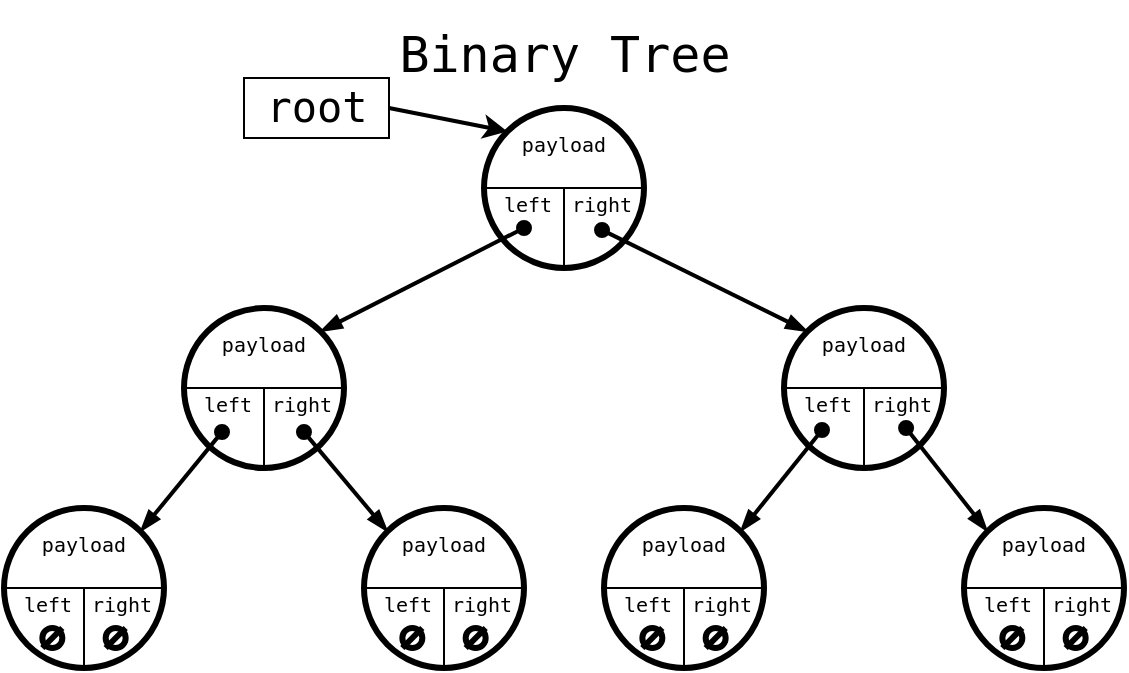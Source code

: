 <mxfile version="14.4.3" type="device"><diagram id="QGd714K_L3bS-_W3hNJF" name="Page-1"><mxGraphModel dx="1106" dy="900" grid="1" gridSize="10" guides="1" tooltips="1" connect="1" arrows="1" fold="1" page="1" pageScale="1" pageWidth="850" pageHeight="1100" math="0" shadow="0"><root><mxCell id="0"/><mxCell id="1" parent="0"/><mxCell id="IacgEqhxm3E5f2AcTu21-1" value="&lt;pre&gt;&lt;font style=&quot;font-size: 25px&quot;&gt;Binary Tree&lt;/font&gt;&lt;/pre&gt;" style="text;html=1;strokeColor=none;fillColor=none;align=center;verticalAlign=middle;whiteSpace=wrap;rounded=0;" parent="1" vertex="1"><mxGeometry x="197.5" y="33" width="245" height="30" as="geometry"/></mxCell><mxCell id="IacgEqhxm3E5f2AcTu21-2" value="" style="group;fontSize=10;" parent="1" vertex="1" connectable="0"><mxGeometry x="280" y="75" width="80" height="80" as="geometry"/></mxCell><mxCell id="IacgEqhxm3E5f2AcTu21-3" value="" style="ellipse;whiteSpace=wrap;html=1;aspect=fixed;strokeWidth=3;fontSize=10;" parent="IacgEqhxm3E5f2AcTu21-2" vertex="1"><mxGeometry width="80" height="80" as="geometry"/></mxCell><mxCell id="IacgEqhxm3E5f2AcTu21-4" value="" style="endArrow=none;html=1;entryX=1;entryY=0.5;entryDx=0;entryDy=0;exitX=0;exitY=0.5;exitDx=0;exitDy=0;fontSize=10;" parent="IacgEqhxm3E5f2AcTu21-2" source="IacgEqhxm3E5f2AcTu21-3" target="IacgEqhxm3E5f2AcTu21-3" edge="1"><mxGeometry width="50" height="50" relative="1" as="geometry"><mxPoint x="113.333" y="146.667" as="sourcePoint"/><mxPoint x="130" y="130" as="targetPoint"/></mxGeometry></mxCell><mxCell id="IacgEqhxm3E5f2AcTu21-5" value="" style="endArrow=none;html=1;entryX=0.5;entryY=1;entryDx=0;entryDy=0;fontSize=10;" parent="IacgEqhxm3E5f2AcTu21-2" target="IacgEqhxm3E5f2AcTu21-3" edge="1"><mxGeometry width="50" height="50" relative="1" as="geometry"><mxPoint x="40" y="40" as="sourcePoint"/><mxPoint x="40" y="80" as="targetPoint"/></mxGeometry></mxCell><mxCell id="IacgEqhxm3E5f2AcTu21-6" value="&lt;pre style=&quot;font-size: 10px;&quot;&gt;&lt;font style=&quot;font-size: 10px;&quot;&gt;payload&lt;/font&gt;&lt;/pre&gt;" style="text;html=1;strokeColor=none;fillColor=none;align=center;verticalAlign=middle;whiteSpace=wrap;rounded=0;fontSize=10;" parent="IacgEqhxm3E5f2AcTu21-2" vertex="1"><mxGeometry x="19.167" y="13" width="41.667" height="10" as="geometry"/></mxCell><mxCell id="IacgEqhxm3E5f2AcTu21-7" value="&lt;pre style=&quot;font-size: 10px;&quot;&gt;&lt;font style=&quot;font-size: 10px;&quot;&gt;left&lt;/font&gt;&lt;/pre&gt;" style="text;html=1;strokeColor=none;fillColor=none;align=center;verticalAlign=middle;whiteSpace=wrap;rounded=0;fontSize=10;" parent="IacgEqhxm3E5f2AcTu21-2" vertex="1"><mxGeometry x="5.667" y="43" width="31.667" height="10" as="geometry"/></mxCell><mxCell id="IacgEqhxm3E5f2AcTu21-8" value="&lt;pre style=&quot;font-size: 10px;&quot;&gt;&lt;font style=&quot;font-size: 10px;&quot;&gt;right&lt;/font&gt;&lt;/pre&gt;" style="text;html=1;strokeColor=none;fillColor=none;align=center;verticalAlign=middle;whiteSpace=wrap;rounded=0;fontSize=10;" parent="IacgEqhxm3E5f2AcTu21-2" vertex="1"><mxGeometry x="43.333" y="43" width="31.667" height="10" as="geometry"/></mxCell><mxCell id="IacgEqhxm3E5f2AcTu21-9" value="" style="group;fontSize=10;" parent="1" vertex="1" connectable="0"><mxGeometry x="130" y="175" width="80" height="80" as="geometry"/></mxCell><mxCell id="IacgEqhxm3E5f2AcTu21-10" value="" style="ellipse;whiteSpace=wrap;html=1;aspect=fixed;strokeWidth=3;fontSize=10;" parent="IacgEqhxm3E5f2AcTu21-9" vertex="1"><mxGeometry width="80" height="80" as="geometry"/></mxCell><mxCell id="IacgEqhxm3E5f2AcTu21-11" value="" style="endArrow=none;html=1;entryX=1;entryY=0.5;entryDx=0;entryDy=0;exitX=0;exitY=0.5;exitDx=0;exitDy=0;fontSize=10;" parent="IacgEqhxm3E5f2AcTu21-9" source="IacgEqhxm3E5f2AcTu21-10" target="IacgEqhxm3E5f2AcTu21-10" edge="1"><mxGeometry width="50" height="50" relative="1" as="geometry"><mxPoint x="113.333" y="146.667" as="sourcePoint"/><mxPoint x="130" y="130" as="targetPoint"/></mxGeometry></mxCell><mxCell id="IacgEqhxm3E5f2AcTu21-12" value="" style="endArrow=none;html=1;entryX=0.5;entryY=1;entryDx=0;entryDy=0;fontSize=10;" parent="IacgEqhxm3E5f2AcTu21-9" target="IacgEqhxm3E5f2AcTu21-10" edge="1"><mxGeometry width="50" height="50" relative="1" as="geometry"><mxPoint x="40" y="40" as="sourcePoint"/><mxPoint x="40" y="80" as="targetPoint"/></mxGeometry></mxCell><mxCell id="IacgEqhxm3E5f2AcTu21-13" value="&lt;pre style=&quot;font-size: 10px;&quot;&gt;&lt;font style=&quot;font-size: 10px;&quot;&gt;payload&lt;/font&gt;&lt;/pre&gt;" style="text;html=1;strokeColor=none;fillColor=none;align=center;verticalAlign=middle;whiteSpace=wrap;rounded=0;fontSize=10;" parent="IacgEqhxm3E5f2AcTu21-9" vertex="1"><mxGeometry x="19.167" y="13" width="41.667" height="10" as="geometry"/></mxCell><mxCell id="IacgEqhxm3E5f2AcTu21-14" value="&lt;pre style=&quot;font-size: 10px;&quot;&gt;&lt;font style=&quot;font-size: 10px;&quot;&gt;left&lt;/font&gt;&lt;/pre&gt;" style="text;html=1;strokeColor=none;fillColor=none;align=center;verticalAlign=middle;whiteSpace=wrap;rounded=0;fontSize=10;" parent="IacgEqhxm3E5f2AcTu21-9" vertex="1"><mxGeometry x="5.667" y="43" width="31.667" height="10" as="geometry"/></mxCell><mxCell id="IacgEqhxm3E5f2AcTu21-15" value="&lt;pre style=&quot;font-size: 10px;&quot;&gt;&lt;font style=&quot;font-size: 10px;&quot;&gt;right&lt;/font&gt;&lt;/pre&gt;" style="text;html=1;strokeColor=none;fillColor=none;align=center;verticalAlign=middle;whiteSpace=wrap;rounded=0;fontSize=10;" parent="IacgEqhxm3E5f2AcTu21-9" vertex="1"><mxGeometry x="43.333" y="43" width="31.667" height="10" as="geometry"/></mxCell><mxCell id="IacgEqhxm3E5f2AcTu21-16" value="" style="group;fontSize=10;" parent="1" vertex="1" connectable="0"><mxGeometry x="430" y="175" width="80" height="80" as="geometry"/></mxCell><mxCell id="IacgEqhxm3E5f2AcTu21-17" value="" style="ellipse;whiteSpace=wrap;html=1;aspect=fixed;strokeWidth=3;fontSize=10;" parent="IacgEqhxm3E5f2AcTu21-16" vertex="1"><mxGeometry width="80" height="80" as="geometry"/></mxCell><mxCell id="IacgEqhxm3E5f2AcTu21-18" value="" style="endArrow=none;html=1;entryX=1;entryY=0.5;entryDx=0;entryDy=0;exitX=0;exitY=0.5;exitDx=0;exitDy=0;fontSize=10;" parent="IacgEqhxm3E5f2AcTu21-16" source="IacgEqhxm3E5f2AcTu21-17" target="IacgEqhxm3E5f2AcTu21-17" edge="1"><mxGeometry width="50" height="50" relative="1" as="geometry"><mxPoint x="113.333" y="146.667" as="sourcePoint"/><mxPoint x="130" y="130" as="targetPoint"/></mxGeometry></mxCell><mxCell id="IacgEqhxm3E5f2AcTu21-19" value="" style="endArrow=none;html=1;entryX=0.5;entryY=1;entryDx=0;entryDy=0;fontSize=10;" parent="IacgEqhxm3E5f2AcTu21-16" target="IacgEqhxm3E5f2AcTu21-17" edge="1"><mxGeometry width="50" height="50" relative="1" as="geometry"><mxPoint x="40" y="40" as="sourcePoint"/><mxPoint x="40" y="80" as="targetPoint"/></mxGeometry></mxCell><mxCell id="IacgEqhxm3E5f2AcTu21-20" value="&lt;pre style=&quot;font-size: 10px;&quot;&gt;&lt;font style=&quot;font-size: 10px;&quot;&gt;payload&lt;/font&gt;&lt;/pre&gt;" style="text;html=1;strokeColor=none;fillColor=none;align=center;verticalAlign=middle;whiteSpace=wrap;rounded=0;fontSize=10;" parent="IacgEqhxm3E5f2AcTu21-16" vertex="1"><mxGeometry x="19.167" y="13" width="41.667" height="10" as="geometry"/></mxCell><mxCell id="IacgEqhxm3E5f2AcTu21-21" value="&lt;pre style=&quot;font-size: 10px;&quot;&gt;&lt;font style=&quot;font-size: 10px;&quot;&gt;left&lt;/font&gt;&lt;/pre&gt;" style="text;html=1;strokeColor=none;fillColor=none;align=center;verticalAlign=middle;whiteSpace=wrap;rounded=0;fontSize=10;" parent="IacgEqhxm3E5f2AcTu21-16" vertex="1"><mxGeometry x="5.667" y="43" width="31.667" height="10" as="geometry"/></mxCell><mxCell id="IacgEqhxm3E5f2AcTu21-22" value="&lt;pre style=&quot;font-size: 10px;&quot;&gt;&lt;font style=&quot;font-size: 10px;&quot;&gt;right&lt;/font&gt;&lt;/pre&gt;" style="text;html=1;strokeColor=none;fillColor=none;align=center;verticalAlign=middle;whiteSpace=wrap;rounded=0;fontSize=10;" parent="IacgEqhxm3E5f2AcTu21-16" vertex="1"><mxGeometry x="43.333" y="43" width="31.667" height="10" as="geometry"/></mxCell><mxCell id="IacgEqhxm3E5f2AcTu21-25" value="" style="group;fontSize=10;" parent="1" vertex="1" connectable="0"><mxGeometry x="40" y="275" width="80" height="80" as="geometry"/></mxCell><mxCell id="IacgEqhxm3E5f2AcTu21-26" value="" style="ellipse;whiteSpace=wrap;html=1;aspect=fixed;strokeWidth=3;fontSize=10;" parent="IacgEqhxm3E5f2AcTu21-25" vertex="1"><mxGeometry width="80" height="80" as="geometry"/></mxCell><mxCell id="IacgEqhxm3E5f2AcTu21-27" value="" style="endArrow=none;html=1;entryX=1;entryY=0.5;entryDx=0;entryDy=0;exitX=0;exitY=0.5;exitDx=0;exitDy=0;fontSize=10;" parent="IacgEqhxm3E5f2AcTu21-25" source="IacgEqhxm3E5f2AcTu21-26" target="IacgEqhxm3E5f2AcTu21-26" edge="1"><mxGeometry width="50" height="50" relative="1" as="geometry"><mxPoint x="113.333" y="146.667" as="sourcePoint"/><mxPoint x="130" y="130" as="targetPoint"/></mxGeometry></mxCell><mxCell id="IacgEqhxm3E5f2AcTu21-28" value="" style="endArrow=none;html=1;entryX=0.5;entryY=1;entryDx=0;entryDy=0;fontSize=10;" parent="IacgEqhxm3E5f2AcTu21-25" target="IacgEqhxm3E5f2AcTu21-26" edge="1"><mxGeometry width="50" height="50" relative="1" as="geometry"><mxPoint x="40" y="40" as="sourcePoint"/><mxPoint x="40" y="80" as="targetPoint"/></mxGeometry></mxCell><mxCell id="IacgEqhxm3E5f2AcTu21-29" value="&lt;pre style=&quot;font-size: 10px;&quot;&gt;&lt;font style=&quot;font-size: 10px;&quot;&gt;payload&lt;/font&gt;&lt;/pre&gt;" style="text;html=1;strokeColor=none;fillColor=none;align=center;verticalAlign=middle;whiteSpace=wrap;rounded=0;fontSize=10;" parent="IacgEqhxm3E5f2AcTu21-25" vertex="1"><mxGeometry x="19.167" y="13" width="41.667" height="10" as="geometry"/></mxCell><mxCell id="IacgEqhxm3E5f2AcTu21-30" value="&lt;pre style=&quot;font-size: 10px;&quot;&gt;&lt;font style=&quot;font-size: 10px;&quot;&gt;left&lt;/font&gt;&lt;/pre&gt;" style="text;html=1;strokeColor=none;fillColor=none;align=center;verticalAlign=middle;whiteSpace=wrap;rounded=0;fontSize=10;" parent="IacgEqhxm3E5f2AcTu21-25" vertex="1"><mxGeometry x="5.667" y="43" width="31.667" height="10" as="geometry"/></mxCell><mxCell id="IacgEqhxm3E5f2AcTu21-31" value="&lt;pre style=&quot;font-size: 10px;&quot;&gt;&lt;font style=&quot;font-size: 10px;&quot;&gt;right&lt;/font&gt;&lt;/pre&gt;" style="text;html=1;strokeColor=none;fillColor=none;align=center;verticalAlign=middle;whiteSpace=wrap;rounded=0;fontSize=10;" parent="IacgEqhxm3E5f2AcTu21-25" vertex="1"><mxGeometry x="43.333" y="43" width="31.667" height="10" as="geometry"/></mxCell><mxCell id="IacgEqhxm3E5f2AcTu21-68" value="" style="group;strokeWidth=1;fontSize=10;" parent="IacgEqhxm3E5f2AcTu21-25" vertex="1" connectable="0"><mxGeometry x="50.83" y="60" width="10" height="10" as="geometry"/></mxCell><mxCell id="IacgEqhxm3E5f2AcTu21-69" value="" style="ellipse;whiteSpace=wrap;html=1;aspect=fixed;labelBackgroundColor=none;fillColor=none;fontFamily=Helvetica;fontSize=20;fontColor=none;align=left;strokeWidth=3;" parent="IacgEqhxm3E5f2AcTu21-68" vertex="1"><mxGeometry width="10" height="10" as="geometry"/></mxCell><mxCell id="IacgEqhxm3E5f2AcTu21-70" value="" style="endArrow=none;html=1;strokeWidth=3;fontFamily=Helvetica;fontSize=20;fontColor=none;" parent="IacgEqhxm3E5f2AcTu21-68" edge="1"><mxGeometry width="50" height="50" relative="1" as="geometry"><mxPoint y="10" as="sourcePoint"/><mxPoint x="10" as="targetPoint"/></mxGeometry></mxCell><mxCell id="IacgEqhxm3E5f2AcTu21-71" value="" style="group;strokeWidth=1;fontSize=10;" parent="IacgEqhxm3E5f2AcTu21-25" vertex="1" connectable="0"><mxGeometry x="19.17" y="60" width="10" height="10" as="geometry"/></mxCell><mxCell id="IacgEqhxm3E5f2AcTu21-72" value="" style="ellipse;whiteSpace=wrap;html=1;aspect=fixed;labelBackgroundColor=none;fillColor=none;fontFamily=Helvetica;fontSize=20;fontColor=none;align=left;strokeWidth=3;" parent="IacgEqhxm3E5f2AcTu21-71" vertex="1"><mxGeometry width="10" height="10" as="geometry"/></mxCell><mxCell id="IacgEqhxm3E5f2AcTu21-73" value="" style="endArrow=none;html=1;strokeWidth=3;fontFamily=Helvetica;fontSize=20;fontColor=none;" parent="IacgEqhxm3E5f2AcTu21-71" edge="1"><mxGeometry width="50" height="50" relative="1" as="geometry"><mxPoint y="10" as="sourcePoint"/><mxPoint x="10" as="targetPoint"/></mxGeometry></mxCell><mxCell id="IacgEqhxm3E5f2AcTu21-32" value="" style="group;fontSize=10;" parent="1" vertex="1" connectable="0"><mxGeometry x="340" y="275" width="80" height="80" as="geometry"/></mxCell><mxCell id="IacgEqhxm3E5f2AcTu21-33" value="" style="ellipse;whiteSpace=wrap;html=1;aspect=fixed;strokeWidth=3;fontSize=10;" parent="IacgEqhxm3E5f2AcTu21-32" vertex="1"><mxGeometry width="80" height="80" as="geometry"/></mxCell><mxCell id="IacgEqhxm3E5f2AcTu21-34" value="" style="endArrow=none;html=1;entryX=1;entryY=0.5;entryDx=0;entryDy=0;exitX=0;exitY=0.5;exitDx=0;exitDy=0;fontSize=10;" parent="IacgEqhxm3E5f2AcTu21-32" source="IacgEqhxm3E5f2AcTu21-33" target="IacgEqhxm3E5f2AcTu21-33" edge="1"><mxGeometry width="50" height="50" relative="1" as="geometry"><mxPoint x="113.333" y="146.667" as="sourcePoint"/><mxPoint x="130" y="130" as="targetPoint"/></mxGeometry></mxCell><mxCell id="IacgEqhxm3E5f2AcTu21-35" value="" style="endArrow=none;html=1;entryX=0.5;entryY=1;entryDx=0;entryDy=0;fontSize=10;" parent="IacgEqhxm3E5f2AcTu21-32" target="IacgEqhxm3E5f2AcTu21-33" edge="1"><mxGeometry width="50" height="50" relative="1" as="geometry"><mxPoint x="40" y="40" as="sourcePoint"/><mxPoint x="40" y="80" as="targetPoint"/></mxGeometry></mxCell><mxCell id="IacgEqhxm3E5f2AcTu21-36" value="&lt;pre style=&quot;font-size: 10px;&quot;&gt;&lt;font style=&quot;font-size: 10px;&quot;&gt;payload&lt;/font&gt;&lt;/pre&gt;" style="text;html=1;strokeColor=none;fillColor=none;align=center;verticalAlign=middle;whiteSpace=wrap;rounded=0;fontSize=10;" parent="IacgEqhxm3E5f2AcTu21-32" vertex="1"><mxGeometry x="19.167" y="13" width="41.667" height="10" as="geometry"/></mxCell><mxCell id="IacgEqhxm3E5f2AcTu21-37" value="&lt;pre style=&quot;font-size: 10px;&quot;&gt;&lt;font style=&quot;font-size: 10px;&quot;&gt;left&lt;/font&gt;&lt;/pre&gt;" style="text;html=1;strokeColor=none;fillColor=none;align=center;verticalAlign=middle;whiteSpace=wrap;rounded=0;fontSize=10;" parent="IacgEqhxm3E5f2AcTu21-32" vertex="1"><mxGeometry x="5.667" y="43" width="31.667" height="10" as="geometry"/></mxCell><mxCell id="IacgEqhxm3E5f2AcTu21-38" value="&lt;pre style=&quot;font-size: 10px;&quot;&gt;&lt;font style=&quot;font-size: 10px;&quot;&gt;right&lt;/font&gt;&lt;/pre&gt;" style="text;html=1;strokeColor=none;fillColor=none;align=center;verticalAlign=middle;whiteSpace=wrap;rounded=0;fontSize=10;" parent="IacgEqhxm3E5f2AcTu21-32" vertex="1"><mxGeometry x="43.333" y="43" width="31.667" height="10" as="geometry"/></mxCell><mxCell id="IacgEqhxm3E5f2AcTu21-86" value="" style="group;strokeWidth=1;fontSize=10;" parent="IacgEqhxm3E5f2AcTu21-32" vertex="1" connectable="0"><mxGeometry x="19.17" y="60" width="10" height="10" as="geometry"/></mxCell><mxCell id="IacgEqhxm3E5f2AcTu21-87" value="" style="ellipse;whiteSpace=wrap;html=1;aspect=fixed;labelBackgroundColor=none;fillColor=none;fontFamily=Helvetica;fontSize=20;fontColor=none;align=left;strokeWidth=3;" parent="IacgEqhxm3E5f2AcTu21-86" vertex="1"><mxGeometry width="10" height="10" as="geometry"/></mxCell><mxCell id="IacgEqhxm3E5f2AcTu21-88" value="" style="endArrow=none;html=1;strokeWidth=3;fontFamily=Helvetica;fontSize=20;fontColor=none;" parent="IacgEqhxm3E5f2AcTu21-86" edge="1"><mxGeometry width="50" height="50" relative="1" as="geometry"><mxPoint y="10" as="sourcePoint"/><mxPoint x="10" as="targetPoint"/></mxGeometry></mxCell><mxCell id="IacgEqhxm3E5f2AcTu21-89" value="" style="group;strokeWidth=1;fontSize=10;" parent="IacgEqhxm3E5f2AcTu21-32" vertex="1" connectable="0"><mxGeometry x="50.83" y="60" width="10" height="10" as="geometry"/></mxCell><mxCell id="IacgEqhxm3E5f2AcTu21-90" value="" style="ellipse;whiteSpace=wrap;html=1;aspect=fixed;labelBackgroundColor=none;fillColor=none;fontFamily=Helvetica;fontSize=20;fontColor=none;align=left;strokeWidth=3;" parent="IacgEqhxm3E5f2AcTu21-89" vertex="1"><mxGeometry width="10" height="10" as="geometry"/></mxCell><mxCell id="IacgEqhxm3E5f2AcTu21-91" value="" style="endArrow=none;html=1;strokeWidth=3;fontFamily=Helvetica;fontSize=20;fontColor=none;" parent="IacgEqhxm3E5f2AcTu21-89" edge="1"><mxGeometry width="50" height="50" relative="1" as="geometry"><mxPoint y="10" as="sourcePoint"/><mxPoint x="10" as="targetPoint"/></mxGeometry></mxCell><mxCell id="IacgEqhxm3E5f2AcTu21-39" value="" style="group;fontSize=10;" parent="1" vertex="1" connectable="0"><mxGeometry x="220" y="275" width="80" height="80" as="geometry"/></mxCell><mxCell id="IacgEqhxm3E5f2AcTu21-40" value="" style="ellipse;whiteSpace=wrap;html=1;aspect=fixed;strokeWidth=3;fontSize=10;" parent="IacgEqhxm3E5f2AcTu21-39" vertex="1"><mxGeometry width="80" height="80" as="geometry"/></mxCell><mxCell id="IacgEqhxm3E5f2AcTu21-41" value="" style="endArrow=none;html=1;entryX=1;entryY=0.5;entryDx=0;entryDy=0;exitX=0;exitY=0.5;exitDx=0;exitDy=0;fontSize=10;" parent="IacgEqhxm3E5f2AcTu21-39" source="IacgEqhxm3E5f2AcTu21-40" target="IacgEqhxm3E5f2AcTu21-40" edge="1"><mxGeometry width="50" height="50" relative="1" as="geometry"><mxPoint x="113.333" y="146.667" as="sourcePoint"/><mxPoint x="130" y="130" as="targetPoint"/></mxGeometry></mxCell><mxCell id="IacgEqhxm3E5f2AcTu21-42" value="" style="endArrow=none;html=1;entryX=0.5;entryY=1;entryDx=0;entryDy=0;fontSize=10;" parent="IacgEqhxm3E5f2AcTu21-39" target="IacgEqhxm3E5f2AcTu21-40" edge="1"><mxGeometry width="50" height="50" relative="1" as="geometry"><mxPoint x="40" y="40" as="sourcePoint"/><mxPoint x="40" y="80" as="targetPoint"/></mxGeometry></mxCell><mxCell id="IacgEqhxm3E5f2AcTu21-43" value="&lt;pre style=&quot;font-size: 10px;&quot;&gt;&lt;font style=&quot;font-size: 10px;&quot;&gt;payload&lt;/font&gt;&lt;/pre&gt;" style="text;html=1;strokeColor=none;fillColor=none;align=center;verticalAlign=middle;whiteSpace=wrap;rounded=0;fontSize=10;" parent="IacgEqhxm3E5f2AcTu21-39" vertex="1"><mxGeometry x="19.167" y="13" width="41.667" height="10" as="geometry"/></mxCell><mxCell id="IacgEqhxm3E5f2AcTu21-44" value="&lt;pre style=&quot;font-size: 10px;&quot;&gt;&lt;font style=&quot;font-size: 10px;&quot;&gt;left&lt;/font&gt;&lt;/pre&gt;" style="text;html=1;strokeColor=none;fillColor=none;align=center;verticalAlign=middle;whiteSpace=wrap;rounded=0;fontSize=10;" parent="IacgEqhxm3E5f2AcTu21-39" vertex="1"><mxGeometry x="5.667" y="43" width="31.667" height="10" as="geometry"/></mxCell><mxCell id="IacgEqhxm3E5f2AcTu21-45" value="&lt;pre style=&quot;font-size: 10px;&quot;&gt;&lt;font style=&quot;font-size: 10px;&quot;&gt;right&lt;/font&gt;&lt;/pre&gt;" style="text;html=1;strokeColor=none;fillColor=none;align=center;verticalAlign=middle;whiteSpace=wrap;rounded=0;fontSize=10;" parent="IacgEqhxm3E5f2AcTu21-39" vertex="1"><mxGeometry x="43.333" y="43" width="31.667" height="10" as="geometry"/></mxCell><mxCell id="IacgEqhxm3E5f2AcTu21-92" value="" style="group;strokeWidth=1;fontSize=10;" parent="IacgEqhxm3E5f2AcTu21-39" vertex="1" connectable="0"><mxGeometry x="19.17" y="60" width="10" height="10" as="geometry"/></mxCell><mxCell id="IacgEqhxm3E5f2AcTu21-93" value="" style="ellipse;whiteSpace=wrap;html=1;aspect=fixed;labelBackgroundColor=none;fillColor=none;fontFamily=Helvetica;fontSize=20;fontColor=none;align=left;strokeWidth=3;" parent="IacgEqhxm3E5f2AcTu21-92" vertex="1"><mxGeometry width="10" height="10" as="geometry"/></mxCell><mxCell id="IacgEqhxm3E5f2AcTu21-94" value="" style="endArrow=none;html=1;strokeWidth=3;fontFamily=Helvetica;fontSize=20;fontColor=none;" parent="IacgEqhxm3E5f2AcTu21-92" edge="1"><mxGeometry width="50" height="50" relative="1" as="geometry"><mxPoint y="10" as="sourcePoint"/><mxPoint x="10" as="targetPoint"/></mxGeometry></mxCell><mxCell id="IacgEqhxm3E5f2AcTu21-95" value="" style="group;strokeWidth=1;fontSize=10;" parent="IacgEqhxm3E5f2AcTu21-39" vertex="1" connectable="0"><mxGeometry x="50.83" y="60" width="10" height="10" as="geometry"/></mxCell><mxCell id="IacgEqhxm3E5f2AcTu21-96" value="" style="ellipse;whiteSpace=wrap;html=1;aspect=fixed;labelBackgroundColor=none;fillColor=none;fontFamily=Helvetica;fontSize=20;fontColor=none;align=left;strokeWidth=3;" parent="IacgEqhxm3E5f2AcTu21-95" vertex="1"><mxGeometry width="10" height="10" as="geometry"/></mxCell><mxCell id="IacgEqhxm3E5f2AcTu21-97" value="" style="endArrow=none;html=1;strokeWidth=3;fontFamily=Helvetica;fontSize=20;fontColor=none;" parent="IacgEqhxm3E5f2AcTu21-95" edge="1"><mxGeometry width="50" height="50" relative="1" as="geometry"><mxPoint y="10" as="sourcePoint"/><mxPoint x="10" as="targetPoint"/></mxGeometry></mxCell><mxCell id="IacgEqhxm3E5f2AcTu21-46" value="" style="group;fontSize=10;" parent="1" vertex="1" connectable="0"><mxGeometry x="520" y="275" width="80" height="80" as="geometry"/></mxCell><mxCell id="IacgEqhxm3E5f2AcTu21-47" value="" style="ellipse;whiteSpace=wrap;html=1;aspect=fixed;strokeWidth=3;fontSize=10;" parent="IacgEqhxm3E5f2AcTu21-46" vertex="1"><mxGeometry width="80" height="80" as="geometry"/></mxCell><mxCell id="IacgEqhxm3E5f2AcTu21-48" value="" style="endArrow=none;html=1;entryX=1;entryY=0.5;entryDx=0;entryDy=0;exitX=0;exitY=0.5;exitDx=0;exitDy=0;fontSize=10;" parent="IacgEqhxm3E5f2AcTu21-46" source="IacgEqhxm3E5f2AcTu21-47" target="IacgEqhxm3E5f2AcTu21-47" edge="1"><mxGeometry width="50" height="50" relative="1" as="geometry"><mxPoint x="113.333" y="146.667" as="sourcePoint"/><mxPoint x="130" y="130" as="targetPoint"/></mxGeometry></mxCell><mxCell id="IacgEqhxm3E5f2AcTu21-49" value="" style="endArrow=none;html=1;entryX=0.5;entryY=1;entryDx=0;entryDy=0;fontSize=10;" parent="IacgEqhxm3E5f2AcTu21-46" target="IacgEqhxm3E5f2AcTu21-47" edge="1"><mxGeometry width="50" height="50" relative="1" as="geometry"><mxPoint x="40" y="40" as="sourcePoint"/><mxPoint x="40" y="80" as="targetPoint"/></mxGeometry></mxCell><mxCell id="IacgEqhxm3E5f2AcTu21-50" value="&lt;pre style=&quot;font-size: 10px;&quot;&gt;&lt;font style=&quot;font-size: 10px;&quot;&gt;payload&lt;/font&gt;&lt;/pre&gt;" style="text;html=1;strokeColor=none;fillColor=none;align=center;verticalAlign=middle;whiteSpace=wrap;rounded=0;fontSize=10;" parent="IacgEqhxm3E5f2AcTu21-46" vertex="1"><mxGeometry x="19.167" y="13" width="41.667" height="10" as="geometry"/></mxCell><mxCell id="IacgEqhxm3E5f2AcTu21-51" value="&lt;pre style=&quot;font-size: 10px;&quot;&gt;&lt;font style=&quot;font-size: 10px;&quot;&gt;left&lt;/font&gt;&lt;/pre&gt;" style="text;html=1;strokeColor=none;fillColor=none;align=center;verticalAlign=middle;whiteSpace=wrap;rounded=0;fontSize=10;" parent="IacgEqhxm3E5f2AcTu21-46" vertex="1"><mxGeometry x="5.667" y="43" width="31.667" height="10" as="geometry"/></mxCell><mxCell id="IacgEqhxm3E5f2AcTu21-52" value="&lt;pre style=&quot;font-size: 10px;&quot;&gt;&lt;font style=&quot;font-size: 10px;&quot;&gt;right&lt;/font&gt;&lt;/pre&gt;" style="text;html=1;strokeColor=none;fillColor=none;align=center;verticalAlign=middle;whiteSpace=wrap;rounded=0;fontSize=10;" parent="IacgEqhxm3E5f2AcTu21-46" vertex="1"><mxGeometry x="43.333" y="43" width="31.667" height="10" as="geometry"/></mxCell><mxCell id="IacgEqhxm3E5f2AcTu21-80" value="" style="group;strokeWidth=1;fontSize=10;" parent="IacgEqhxm3E5f2AcTu21-46" vertex="1" connectable="0"><mxGeometry x="19.17" y="60" width="10" height="10" as="geometry"/></mxCell><mxCell id="IacgEqhxm3E5f2AcTu21-81" value="" style="ellipse;whiteSpace=wrap;html=1;aspect=fixed;labelBackgroundColor=none;fillColor=none;fontFamily=Helvetica;fontSize=20;fontColor=none;align=left;strokeWidth=3;" parent="IacgEqhxm3E5f2AcTu21-80" vertex="1"><mxGeometry width="10" height="10" as="geometry"/></mxCell><mxCell id="IacgEqhxm3E5f2AcTu21-82" value="" style="endArrow=none;html=1;strokeWidth=3;fontFamily=Helvetica;fontSize=20;fontColor=none;" parent="IacgEqhxm3E5f2AcTu21-80" edge="1"><mxGeometry width="50" height="50" relative="1" as="geometry"><mxPoint y="10" as="sourcePoint"/><mxPoint x="10" as="targetPoint"/></mxGeometry></mxCell><mxCell id="IacgEqhxm3E5f2AcTu21-83" value="" style="group;strokeWidth=1;fontSize=10;" parent="IacgEqhxm3E5f2AcTu21-46" vertex="1" connectable="0"><mxGeometry x="50.83" y="60" width="10" height="10" as="geometry"/></mxCell><mxCell id="IacgEqhxm3E5f2AcTu21-84" value="" style="ellipse;whiteSpace=wrap;html=1;aspect=fixed;labelBackgroundColor=none;fillColor=none;fontFamily=Helvetica;fontSize=20;fontColor=none;align=left;strokeWidth=3;" parent="IacgEqhxm3E5f2AcTu21-83" vertex="1"><mxGeometry width="10" height="10" as="geometry"/></mxCell><mxCell id="IacgEqhxm3E5f2AcTu21-85" value="" style="endArrow=none;html=1;strokeWidth=3;fontFamily=Helvetica;fontSize=20;fontColor=none;" parent="IacgEqhxm3E5f2AcTu21-83" edge="1"><mxGeometry width="50" height="50" relative="1" as="geometry"><mxPoint y="10" as="sourcePoint"/><mxPoint x="10" as="targetPoint"/></mxGeometry></mxCell><mxCell id="IacgEqhxm3E5f2AcTu21-53" style="rounded=0;orthogonalLoop=1;jettySize=auto;html=1;entryX=1;entryY=0;entryDx=0;entryDy=0;fontSize=10;strokeWidth=2;endArrow=blockThin;endFill=1;startArrow=oval;startFill=1;" parent="1" target="IacgEqhxm3E5f2AcTu21-10" edge="1"><mxGeometry relative="1" as="geometry"><mxPoint x="300" y="135" as="sourcePoint"/></mxGeometry></mxCell><mxCell id="IacgEqhxm3E5f2AcTu21-54" style="rounded=0;orthogonalLoop=1;jettySize=auto;html=1;fontSize=10;strokeWidth=2;endArrow=blockThin;endFill=1;startArrow=oval;startFill=1;exitX=0.495;exitY=1.8;exitDx=0;exitDy=0;exitPerimeter=0;entryX=0;entryY=0;entryDx=0;entryDy=0;" parent="1" source="IacgEqhxm3E5f2AcTu21-8" target="IacgEqhxm3E5f2AcTu21-17" edge="1"><mxGeometry relative="1" as="geometry"><mxPoint x="310" y="145" as="sourcePoint"/><mxPoint x="390" y="185" as="targetPoint"/></mxGeometry></mxCell><mxCell id="IacgEqhxm3E5f2AcTu21-55" style="rounded=0;orthogonalLoop=1;jettySize=auto;html=1;entryX=1;entryY=0;entryDx=0;entryDy=0;fontSize=10;strokeWidth=2;endArrow=blockThin;endFill=1;startArrow=oval;startFill=1;exitX=0.421;exitY=1.9;exitDx=0;exitDy=0;exitPerimeter=0;" parent="1" source="IacgEqhxm3E5f2AcTu21-14" target="IacgEqhxm3E5f2AcTu21-26" edge="1"><mxGeometry relative="1" as="geometry"><mxPoint x="261.72" y="235" as="sourcePoint"/><mxPoint x="160.004" y="286.716" as="targetPoint"/></mxGeometry></mxCell><mxCell id="IacgEqhxm3E5f2AcTu21-56" style="rounded=0;orthogonalLoop=1;jettySize=auto;html=1;fontSize=10;strokeWidth=2;endArrow=blockThin;endFill=1;startArrow=oval;startFill=1;exitX=0.526;exitY=1.9;exitDx=0;exitDy=0;exitPerimeter=0;entryX=0;entryY=0;entryDx=0;entryDy=0;" parent="1" source="IacgEqhxm3E5f2AcTu21-15" target="IacgEqhxm3E5f2AcTu21-40" edge="1"><mxGeometry relative="1" as="geometry"><mxPoint x="249.998" y="205" as="sourcePoint"/><mxPoint x="352.706" y="255.716" as="targetPoint"/></mxGeometry></mxCell><mxCell id="IacgEqhxm3E5f2AcTu21-57" style="rounded=0;orthogonalLoop=1;jettySize=auto;html=1;fontSize=10;strokeWidth=2;endArrow=blockThin;endFill=1;startArrow=oval;startFill=1;exitX=0.763;exitY=0.75;exitDx=0;exitDy=0;exitPerimeter=0;entryX=0;entryY=0;entryDx=0;entryDy=0;" parent="1" source="IacgEqhxm3E5f2AcTu21-17" target="IacgEqhxm3E5f2AcTu21-47" edge="1"><mxGeometry relative="1" as="geometry"><mxPoint x="490" y="235" as="sourcePoint"/><mxPoint x="531.726" y="284.716" as="targetPoint"/></mxGeometry></mxCell><mxCell id="IacgEqhxm3E5f2AcTu21-58" style="rounded=0;orthogonalLoop=1;jettySize=auto;html=1;fontSize=10;strokeWidth=2;endArrow=blockThin;endFill=1;startArrow=oval;startFill=1;exitX=0.421;exitY=1.8;exitDx=0;exitDy=0;exitPerimeter=0;entryX=1;entryY=0;entryDx=0;entryDy=0;" parent="1" source="IacgEqhxm3E5f2AcTu21-21" target="IacgEqhxm3E5f2AcTu21-33" edge="1"><mxGeometry relative="1" as="geometry"><mxPoint x="501.04" y="245" as="sourcePoint"/><mxPoint x="541.716" y="296.716" as="targetPoint"/></mxGeometry></mxCell><mxCell id="jc22tX_2fWoFfVEn6Npf-2" style="rounded=0;orthogonalLoop=1;jettySize=auto;html=1;exitX=1;exitY=0.5;exitDx=0;exitDy=0;entryX=0;entryY=0;entryDx=0;entryDy=0;fontSize=21;strokeWidth=2;" edge="1" parent="1" source="jc22tX_2fWoFfVEn6Npf-1" target="IacgEqhxm3E5f2AcTu21-3"><mxGeometry relative="1" as="geometry"/></mxCell><mxCell id="jc22tX_2fWoFfVEn6Npf-1" value="&lt;pre style=&quot;font-size: 21px;&quot;&gt;&lt;font style=&quot;font-size: 21px;&quot;&gt;root&lt;/font&gt;&lt;/pre&gt;" style="text;html=1;fillColor=none;align=center;verticalAlign=middle;whiteSpace=wrap;rounded=0;strokeColor=#000000;fontSize=21;" vertex="1" parent="1"><mxGeometry x="160" y="60" width="72.5" height="30" as="geometry"/></mxCell></root></mxGraphModel></diagram></mxfile>